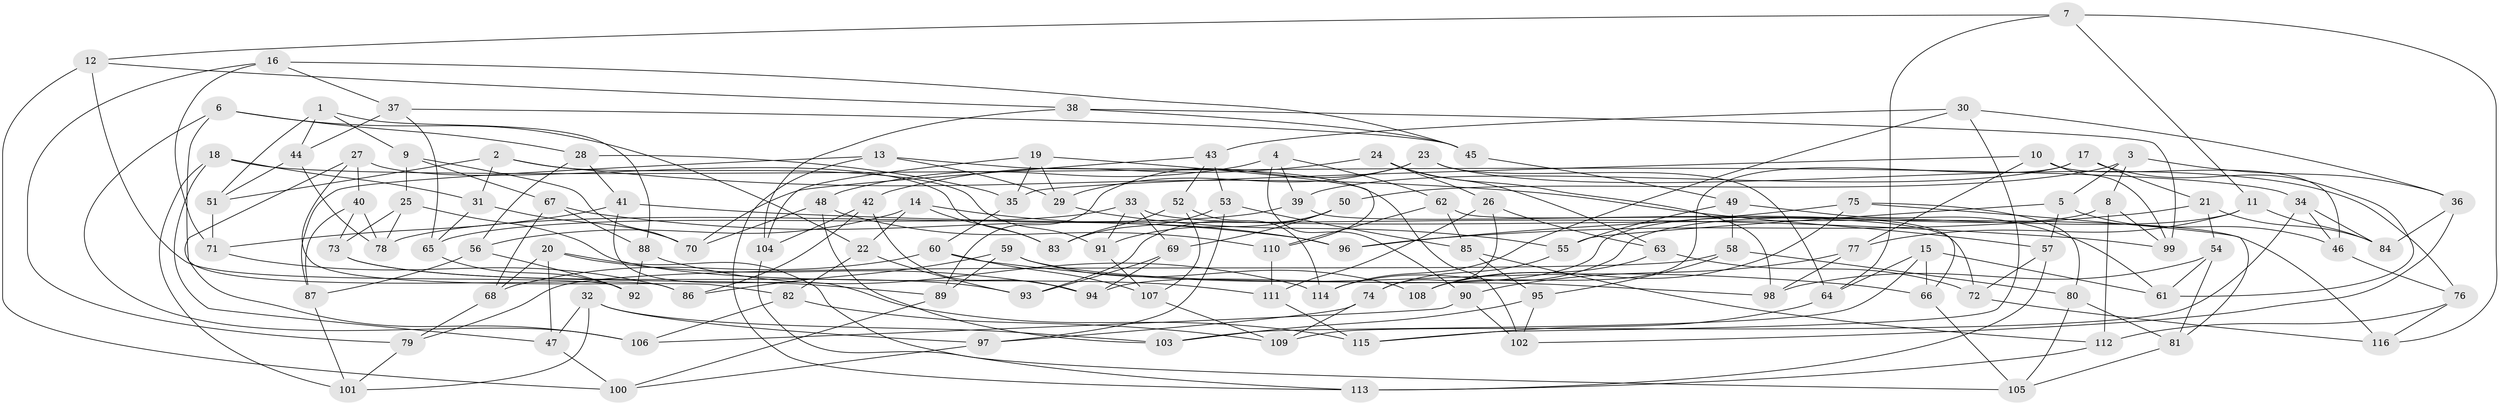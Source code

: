 // Generated by graph-tools (version 1.1) at 2025/57/03/09/25 04:57:12]
// undirected, 116 vertices, 232 edges
graph export_dot {
graph [start="1"]
  node [color=gray90,style=filled];
  1;
  2;
  3;
  4;
  5;
  6;
  7;
  8;
  9;
  10;
  11;
  12;
  13;
  14;
  15;
  16;
  17;
  18;
  19;
  20;
  21;
  22;
  23;
  24;
  25;
  26;
  27;
  28;
  29;
  30;
  31;
  32;
  33;
  34;
  35;
  36;
  37;
  38;
  39;
  40;
  41;
  42;
  43;
  44;
  45;
  46;
  47;
  48;
  49;
  50;
  51;
  52;
  53;
  54;
  55;
  56;
  57;
  58;
  59;
  60;
  61;
  62;
  63;
  64;
  65;
  66;
  67;
  68;
  69;
  70;
  71;
  72;
  73;
  74;
  75;
  76;
  77;
  78;
  79;
  80;
  81;
  82;
  83;
  84;
  85;
  86;
  87;
  88;
  89;
  90;
  91;
  92;
  93;
  94;
  95;
  96;
  97;
  98;
  99;
  100;
  101;
  102;
  103;
  104;
  105;
  106;
  107;
  108;
  109;
  110;
  111;
  112;
  113;
  114;
  115;
  116;
  1 -- 51;
  1 -- 9;
  1 -- 44;
  1 -- 88;
  2 -- 51;
  2 -- 31;
  2 -- 57;
  2 -- 91;
  3 -- 8;
  3 -- 5;
  3 -- 36;
  3 -- 50;
  4 -- 48;
  4 -- 90;
  4 -- 62;
  4 -- 39;
  5 -- 46;
  5 -- 55;
  5 -- 57;
  6 -- 86;
  6 -- 22;
  6 -- 106;
  6 -- 28;
  7 -- 12;
  7 -- 116;
  7 -- 64;
  7 -- 11;
  8 -- 94;
  8 -- 112;
  8 -- 99;
  9 -- 67;
  9 -- 70;
  9 -- 25;
  10 -- 35;
  10 -- 99;
  10 -- 77;
  10 -- 46;
  11 -- 114;
  11 -- 77;
  11 -- 84;
  12 -- 38;
  12 -- 100;
  12 -- 92;
  13 -- 113;
  13 -- 102;
  13 -- 87;
  13 -- 29;
  14 -- 83;
  14 -- 56;
  14 -- 96;
  14 -- 22;
  15 -- 66;
  15 -- 61;
  15 -- 103;
  15 -- 64;
  16 -- 71;
  16 -- 79;
  16 -- 37;
  16 -- 45;
  17 -- 39;
  17 -- 21;
  17 -- 61;
  17 -- 108;
  18 -- 47;
  18 -- 31;
  18 -- 34;
  18 -- 101;
  19 -- 104;
  19 -- 29;
  19 -- 35;
  19 -- 110;
  20 -- 68;
  20 -- 105;
  20 -- 47;
  20 -- 94;
  21 -- 96;
  21 -- 84;
  21 -- 54;
  22 -- 82;
  22 -- 93;
  23 -- 64;
  23 -- 76;
  23 -- 29;
  23 -- 89;
  24 -- 42;
  24 -- 63;
  24 -- 98;
  24 -- 26;
  25 -- 111;
  25 -- 73;
  25 -- 78;
  26 -- 63;
  26 -- 111;
  26 -- 74;
  27 -- 82;
  27 -- 83;
  27 -- 40;
  27 -- 106;
  28 -- 41;
  28 -- 56;
  28 -- 35;
  29 -- 55;
  30 -- 43;
  30 -- 36;
  30 -- 115;
  30 -- 114;
  31 -- 65;
  31 -- 70;
  32 -- 101;
  32 -- 97;
  32 -- 103;
  32 -- 47;
  33 -- 69;
  33 -- 91;
  33 -- 65;
  33 -- 116;
  34 -- 46;
  34 -- 84;
  34 -- 109;
  35 -- 60;
  36 -- 102;
  36 -- 84;
  37 -- 44;
  37 -- 45;
  37 -- 65;
  38 -- 45;
  38 -- 104;
  38 -- 99;
  39 -- 78;
  39 -- 72;
  40 -- 87;
  40 -- 73;
  40 -- 78;
  41 -- 71;
  41 -- 99;
  41 -- 115;
  42 -- 104;
  42 -- 86;
  42 -- 94;
  43 -- 70;
  43 -- 53;
  43 -- 52;
  44 -- 78;
  44 -- 51;
  45 -- 49;
  46 -- 76;
  47 -- 100;
  48 -- 103;
  48 -- 70;
  48 -- 110;
  49 -- 61;
  49 -- 58;
  49 -- 55;
  50 -- 69;
  50 -- 93;
  50 -- 91;
  51 -- 71;
  52 -- 114;
  52 -- 83;
  52 -- 107;
  53 -- 97;
  53 -- 85;
  53 -- 83;
  54 -- 61;
  54 -- 81;
  54 -- 98;
  55 -- 74;
  56 -- 87;
  56 -- 92;
  57 -- 72;
  57 -- 113;
  58 -- 95;
  58 -- 80;
  58 -- 79;
  59 -- 86;
  59 -- 89;
  59 -- 98;
  59 -- 108;
  60 -- 107;
  60 -- 68;
  60 -- 66;
  62 -- 85;
  62 -- 110;
  62 -- 66;
  63 -- 72;
  63 -- 108;
  64 -- 115;
  65 -- 92;
  66 -- 105;
  67 -- 68;
  67 -- 88;
  67 -- 96;
  68 -- 79;
  69 -- 93;
  69 -- 94;
  71 -- 86;
  72 -- 116;
  73 -- 93;
  73 -- 89;
  74 -- 97;
  74 -- 109;
  75 -- 81;
  75 -- 108;
  75 -- 96;
  75 -- 80;
  76 -- 116;
  76 -- 112;
  77 -- 90;
  77 -- 98;
  79 -- 101;
  80 -- 105;
  80 -- 81;
  81 -- 105;
  82 -- 106;
  82 -- 109;
  85 -- 112;
  85 -- 95;
  87 -- 101;
  88 -- 92;
  88 -- 114;
  89 -- 100;
  90 -- 102;
  90 -- 106;
  91 -- 107;
  95 -- 102;
  95 -- 103;
  97 -- 100;
  104 -- 113;
  107 -- 109;
  110 -- 111;
  111 -- 115;
  112 -- 113;
}
